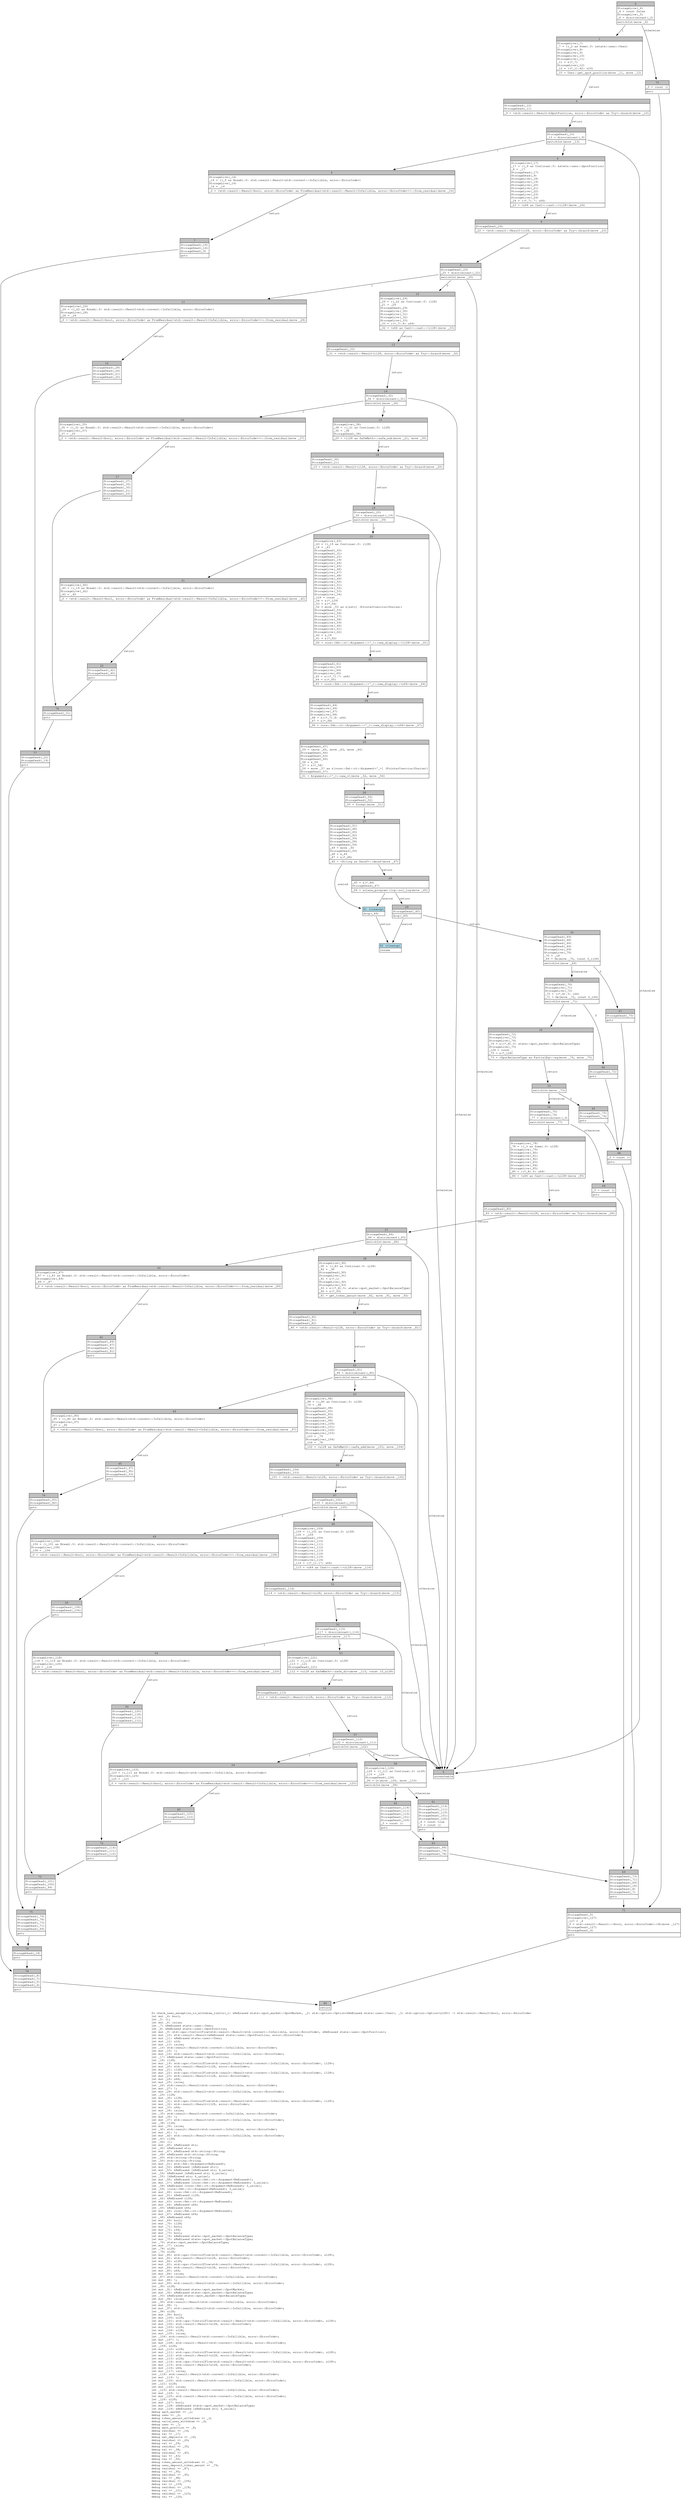 digraph Mir_0_2840 {
    graph [fontname="Courier, monospace"];
    node [fontname="Courier, monospace"];
    edge [fontname="Courier, monospace"];
    label=<fn check_user_exception_to_withdraw_limits(_1: &amp;ReErased state::spot_market::SpotMarket, _2: std::option::Option&lt;&amp;ReErased state::user::User&gt;, _3: std::option::Option&lt;u128&gt;) -&gt; std::result::Result&lt;bool, error::ErrorCode&gt;<br align="left"/>let mut _4: bool;<br align="left"/>let _5: ();<br align="left"/>let mut _6: isize;<br align="left"/>let _7: &amp;ReErased state::user::User;<br align="left"/>let _8: &amp;ReErased state::user::SpotPosition;<br align="left"/>let mut _9: std::ops::ControlFlow&lt;std::result::Result&lt;std::convert::Infallible, error::ErrorCode&gt;, &amp;ReErased state::user::SpotPosition&gt;;<br align="left"/>let mut _10: std::result::Result&lt;&amp;ReErased state::user::SpotPosition, error::ErrorCode&gt;;<br align="left"/>let mut _11: &amp;ReErased state::user::User;<br align="left"/>let mut _12: u16;<br align="left"/>let mut _13: isize;<br align="left"/>let _14: std::result::Result&lt;std::convert::Infallible, error::ErrorCode&gt;;<br align="left"/>let mut _15: !;<br align="left"/>let mut _16: std::result::Result&lt;std::convert::Infallible, error::ErrorCode&gt;;<br align="left"/>let _17: &amp;ReErased state::user::SpotPosition;<br align="left"/>let _18: i128;<br align="left"/>let mut _19: std::ops::ControlFlow&lt;std::result::Result&lt;std::convert::Infallible, error::ErrorCode&gt;, i128&gt;;<br align="left"/>let mut _20: std::result::Result&lt;i128, error::ErrorCode&gt;;<br align="left"/>let mut _21: i128;<br align="left"/>let mut _22: std::ops::ControlFlow&lt;std::result::Result&lt;std::convert::Infallible, error::ErrorCode&gt;, i128&gt;;<br align="left"/>let mut _23: std::result::Result&lt;i128, error::ErrorCode&gt;;<br align="left"/>let mut _24: u64;<br align="left"/>let mut _25: isize;<br align="left"/>let _26: std::result::Result&lt;std::convert::Infallible, error::ErrorCode&gt;;<br align="left"/>let mut _27: !;<br align="left"/>let mut _28: std::result::Result&lt;std::convert::Infallible, error::ErrorCode&gt;;<br align="left"/>let _29: i128;<br align="left"/>let mut _30: i128;<br align="left"/>let mut _31: std::ops::ControlFlow&lt;std::result::Result&lt;std::convert::Infallible, error::ErrorCode&gt;, i128&gt;;<br align="left"/>let mut _32: std::result::Result&lt;i128, error::ErrorCode&gt;;<br align="left"/>let mut _33: u64;<br align="left"/>let mut _34: isize;<br align="left"/>let _35: std::result::Result&lt;std::convert::Infallible, error::ErrorCode&gt;;<br align="left"/>let mut _36: !;<br align="left"/>let mut _37: std::result::Result&lt;std::convert::Infallible, error::ErrorCode&gt;;<br align="left"/>let _38: i128;<br align="left"/>let mut _39: isize;<br align="left"/>let _40: std::result::Result&lt;std::convert::Infallible, error::ErrorCode&gt;;<br align="left"/>let mut _41: !;<br align="left"/>let mut _42: std::result::Result&lt;std::convert::Infallible, error::ErrorCode&gt;;<br align="left"/>let _43: i128;<br align="left"/>let _44: ();<br align="left"/>let mut _45: &amp;ReErased str;<br align="left"/>let _46: &amp;ReErased str;<br align="left"/>let mut _47: &amp;ReErased std::string::String;<br align="left"/>let _48: &amp;ReErased std::string::String;<br align="left"/>let _49: std::string::String;<br align="left"/>let _50: std::string::String;<br align="left"/>let mut _51: std::fmt::Arguments&lt;ReErased&gt;;<br align="left"/>let mut _52: &amp;ReErased [&amp;ReErased str];<br align="left"/>let mut _53: &amp;ReErased [&amp;ReErased str; 4_usize];<br align="left"/>let _54: &amp;ReErased [&amp;ReErased str; 4_usize];<br align="left"/>let _55: [&amp;ReErased str; 4_usize];<br align="left"/>let mut _56: &amp;ReErased [core::fmt::rt::Argument&lt;ReErased&gt;];<br align="left"/>let mut _57: &amp;ReErased [core::fmt::rt::Argument&lt;ReErased&gt;; 3_usize];<br align="left"/>let _58: &amp;ReErased [core::fmt::rt::Argument&lt;ReErased&gt;; 3_usize];<br align="left"/>let _59: [core::fmt::rt::Argument&lt;ReErased&gt;; 3_usize];<br align="left"/>let mut _60: core::fmt::rt::Argument&lt;ReErased&gt;;<br align="left"/>let mut _61: &amp;ReErased i128;<br align="left"/>let _62: &amp;ReErased i128;<br align="left"/>let mut _63: core::fmt::rt::Argument&lt;ReErased&gt;;<br align="left"/>let mut _64: &amp;ReErased u64;<br align="left"/>let _65: &amp;ReErased u64;<br align="left"/>let mut _66: core::fmt::rt::Argument&lt;ReErased&gt;;<br align="left"/>let mut _67: &amp;ReErased u64;<br align="left"/>let _68: &amp;ReErased u64;<br align="left"/>let mut _69: bool;<br align="left"/>let mut _70: i128;<br align="left"/>let mut _71: bool;<br align="left"/>let mut _72: i64;<br align="left"/>let mut _73: bool;<br align="left"/>let mut _74: &amp;ReErased state::spot_market::SpotBalanceType;<br align="left"/>let mut _75: &amp;ReErased state::spot_market::SpotBalanceType;<br align="left"/>let _76: state::spot_market::SpotBalanceType;<br align="left"/>let mut _77: isize;<br align="left"/>let _78: u128;<br align="left"/>let _79: u128;<br align="left"/>let mut _80: std::ops::ControlFlow&lt;std::result::Result&lt;std::convert::Infallible, error::ErrorCode&gt;, u128&gt;;<br align="left"/>let mut _81: std::result::Result&lt;u128, error::ErrorCode&gt;;<br align="left"/>let mut _82: u128;<br align="left"/>let mut _83: std::ops::ControlFlow&lt;std::result::Result&lt;std::convert::Infallible, error::ErrorCode&gt;, u128&gt;;<br align="left"/>let mut _84: std::result::Result&lt;u128, error::ErrorCode&gt;;<br align="left"/>let mut _85: u64;<br align="left"/>let mut _86: isize;<br align="left"/>let _87: std::result::Result&lt;std::convert::Infallible, error::ErrorCode&gt;;<br align="left"/>let mut _88: !;<br align="left"/>let mut _89: std::result::Result&lt;std::convert::Infallible, error::ErrorCode&gt;;<br align="left"/>let _90: u128;<br align="left"/>let mut _91: &amp;ReErased state::spot_market::SpotMarket;<br align="left"/>let mut _92: &amp;ReErased state::spot_market::SpotBalanceType;<br align="left"/>let _93: &amp;ReErased state::spot_market::SpotBalanceType;<br align="left"/>let mut _94: isize;<br align="left"/>let _95: std::result::Result&lt;std::convert::Infallible, error::ErrorCode&gt;;<br align="left"/>let mut _96: !;<br align="left"/>let mut _97: std::result::Result&lt;std::convert::Infallible, error::ErrorCode&gt;;<br align="left"/>let _98: u128;<br align="left"/>let mut _99: bool;<br align="left"/>let mut _100: u128;<br align="left"/>let mut _101: std::ops::ControlFlow&lt;std::result::Result&lt;std::convert::Infallible, error::ErrorCode&gt;, u128&gt;;<br align="left"/>let mut _102: std::result::Result&lt;u128, error::ErrorCode&gt;;<br align="left"/>let mut _103: u128;<br align="left"/>let mut _104: u128;<br align="left"/>let mut _105: isize;<br align="left"/>let _106: std::result::Result&lt;std::convert::Infallible, error::ErrorCode&gt;;<br align="left"/>let mut _107: !;<br align="left"/>let mut _108: std::result::Result&lt;std::convert::Infallible, error::ErrorCode&gt;;<br align="left"/>let _109: u128;<br align="left"/>let mut _110: u128;<br align="left"/>let mut _111: std::ops::ControlFlow&lt;std::result::Result&lt;std::convert::Infallible, error::ErrorCode&gt;, u128&gt;;<br align="left"/>let mut _112: std::result::Result&lt;u128, error::ErrorCode&gt;;<br align="left"/>let mut _113: u128;<br align="left"/>let mut _114: std::ops::ControlFlow&lt;std::result::Result&lt;std::convert::Infallible, error::ErrorCode&gt;, u128&gt;;<br align="left"/>let mut _115: std::result::Result&lt;u128, error::ErrorCode&gt;;<br align="left"/>let mut _116: u64;<br align="left"/>let mut _117: isize;<br align="left"/>let _118: std::result::Result&lt;std::convert::Infallible, error::ErrorCode&gt;;<br align="left"/>let mut _119: !;<br align="left"/>let mut _120: std::result::Result&lt;std::convert::Infallible, error::ErrorCode&gt;;<br align="left"/>let _121: u128;<br align="left"/>let mut _122: isize;<br align="left"/>let _123: std::result::Result&lt;std::convert::Infallible, error::ErrorCode&gt;;<br align="left"/>let mut _124: !;<br align="left"/>let mut _125: std::result::Result&lt;std::convert::Infallible, error::ErrorCode&gt;;<br align="left"/>let _126: u128;<br align="left"/>let mut _127: bool;<br align="left"/>let mut _128: &amp;ReErased state::spot_market::SpotBalanceType;<br align="left"/>let mut _129: &amp;ReErased [&amp;ReErased str; 4_usize];<br align="left"/>debug spot_market =&gt; _1;<br align="left"/>debug user =&gt; _2;<br align="left"/>debug token_amount_withdrawn =&gt; _3;<br align="left"/>debug valid_user_withdraw =&gt; _4;<br align="left"/>debug user =&gt; _7;<br align="left"/>debug spot_position =&gt; _8;<br align="left"/>debug residual =&gt; _14;<br align="left"/>debug val =&gt; _17;<br align="left"/>debug net_deposits =&gt; _18;<br align="left"/>debug residual =&gt; _26;<br align="left"/>debug val =&gt; _29;<br align="left"/>debug residual =&gt; _35;<br align="left"/>debug val =&gt; _38;<br align="left"/>debug residual =&gt; _40;<br align="left"/>debug val =&gt; _43;<br align="left"/>debug res =&gt; _50;<br align="left"/>debug token_amount_withdrawn =&gt; _78;<br align="left"/>debug user_deposit_token_amount =&gt; _79;<br align="left"/>debug residual =&gt; _87;<br align="left"/>debug val =&gt; _90;<br align="left"/>debug residual =&gt; _95;<br align="left"/>debug val =&gt; _98;<br align="left"/>debug residual =&gt; _106;<br align="left"/>debug val =&gt; _109;<br align="left"/>debug residual =&gt; _118;<br align="left"/>debug val =&gt; _121;<br align="left"/>debug residual =&gt; _123;<br align="left"/>debug val =&gt; _126;<br align="left"/>>;
    bb0__0_2840 [shape="none", label=<<table border="0" cellborder="1" cellspacing="0"><tr><td bgcolor="gray" align="center" colspan="1">0</td></tr><tr><td align="left" balign="left">StorageLive(_4)<br/>_4 = const false<br/>StorageLive(_5)<br/>_6 = discriminant(_2)<br/></td></tr><tr><td align="left">switchInt(move _6)</td></tr></table>>];
    bb1__0_2840 [shape="none", label=<<table border="0" cellborder="1" cellspacing="0"><tr><td bgcolor="gray" align="center" colspan="1">1</td></tr><tr><td align="left" balign="left">StorageLive(_7)<br/>_7 = ((_2 as Some).0: &amp;state::user::User)<br/>StorageLive(_8)<br/>StorageLive(_9)<br/>StorageLive(_10)<br/>StorageLive(_11)<br/>_11 = &amp;(*_7)<br/>StorageLive(_12)<br/>_12 = ((*_1).42: u16)<br/></td></tr><tr><td align="left">_10 = User::get_spot_position(move _11, move _12)</td></tr></table>>];
    bb2__0_2840 [shape="none", label=<<table border="0" cellborder="1" cellspacing="0"><tr><td bgcolor="gray" align="center" colspan="1">2</td></tr><tr><td align="left" balign="left">StorageDead(_12)<br/>StorageDead(_11)<br/></td></tr><tr><td align="left">_9 = &lt;std::result::Result&lt;&amp;SpotPosition, error::ErrorCode&gt; as Try&gt;::branch(move _10)</td></tr></table>>];
    bb3__0_2840 [shape="none", label=<<table border="0" cellborder="1" cellspacing="0"><tr><td bgcolor="gray" align="center" colspan="1">3</td></tr><tr><td align="left" balign="left">StorageDead(_10)<br/>_13 = discriminant(_9)<br/></td></tr><tr><td align="left">switchInt(move _13)</td></tr></table>>];
    bb4__0_2840 [shape="none", label=<<table border="0" cellborder="1" cellspacing="0"><tr><td bgcolor="gray" align="center" colspan="1">4</td></tr><tr><td align="left" balign="left">StorageLive(_17)<br/>_17 = ((_9 as Continue).0: &amp;state::user::SpotPosition)<br/>_8 = _17<br/>StorageDead(_17)<br/>StorageDead(_9)<br/>StorageLive(_18)<br/>StorageLive(_19)<br/>StorageLive(_20)<br/>StorageLive(_21)<br/>StorageLive(_22)<br/>StorageLive(_23)<br/>StorageLive(_24)<br/>_24 = ((*_7).7: u64)<br/></td></tr><tr><td align="left">_23 = &lt;u64 as Cast&gt;::cast::&lt;i128&gt;(move _24)</td></tr></table>>];
    bb5__0_2840 [shape="none", label=<<table border="0" cellborder="1" cellspacing="0"><tr><td bgcolor="gray" align="center" colspan="1">5</td></tr><tr><td align="left">unreachable</td></tr></table>>];
    bb6__0_2840 [shape="none", label=<<table border="0" cellborder="1" cellspacing="0"><tr><td bgcolor="gray" align="center" colspan="1">6</td></tr><tr><td align="left" balign="left">StorageLive(_14)<br/>_14 = ((_9 as Break).0: std::result::Result&lt;std::convert::Infallible, error::ErrorCode&gt;)<br/>StorageLive(_16)<br/>_16 = _14<br/></td></tr><tr><td align="left">_0 = &lt;std::result::Result&lt;bool, error::ErrorCode&gt; as FromResidual&lt;std::result::Result&lt;Infallible, error::ErrorCode&gt;&gt;&gt;::from_residual(move _16)</td></tr></table>>];
    bb7__0_2840 [shape="none", label=<<table border="0" cellborder="1" cellspacing="0"><tr><td bgcolor="gray" align="center" colspan="1">7</td></tr><tr><td align="left" balign="left">StorageDead(_16)<br/>StorageDead(_14)<br/>StorageDead(_9)<br/></td></tr><tr><td align="left">goto</td></tr></table>>];
    bb8__0_2840 [shape="none", label=<<table border="0" cellborder="1" cellspacing="0"><tr><td bgcolor="gray" align="center" colspan="1">8</td></tr><tr><td align="left" balign="left">StorageDead(_24)<br/></td></tr><tr><td align="left">_22 = &lt;std::result::Result&lt;i128, error::ErrorCode&gt; as Try&gt;::branch(move _23)</td></tr></table>>];
    bb9__0_2840 [shape="none", label=<<table border="0" cellborder="1" cellspacing="0"><tr><td bgcolor="gray" align="center" colspan="1">9</td></tr><tr><td align="left" balign="left">StorageDead(_23)<br/>_25 = discriminant(_22)<br/></td></tr><tr><td align="left">switchInt(move _25)</td></tr></table>>];
    bb10__0_2840 [shape="none", label=<<table border="0" cellborder="1" cellspacing="0"><tr><td bgcolor="gray" align="center" colspan="1">10</td></tr><tr><td align="left" balign="left">StorageLive(_29)<br/>_29 = ((_22 as Continue).0: i128)<br/>_21 = _29<br/>StorageDead(_29)<br/>StorageLive(_30)<br/>StorageLive(_31)<br/>StorageLive(_32)<br/>StorageLive(_33)<br/>_33 = ((*_7).8: u64)<br/></td></tr><tr><td align="left">_32 = &lt;u64 as Cast&gt;::cast::&lt;i128&gt;(move _33)</td></tr></table>>];
    bb11__0_2840 [shape="none", label=<<table border="0" cellborder="1" cellspacing="0"><tr><td bgcolor="gray" align="center" colspan="1">11</td></tr><tr><td align="left" balign="left">StorageLive(_26)<br/>_26 = ((_22 as Break).0: std::result::Result&lt;std::convert::Infallible, error::ErrorCode&gt;)<br/>StorageLive(_28)<br/>_28 = _26<br/></td></tr><tr><td align="left">_0 = &lt;std::result::Result&lt;bool, error::ErrorCode&gt; as FromResidual&lt;std::result::Result&lt;Infallible, error::ErrorCode&gt;&gt;&gt;::from_residual(move _28)</td></tr></table>>];
    bb12__0_2840 [shape="none", label=<<table border="0" cellborder="1" cellspacing="0"><tr><td bgcolor="gray" align="center" colspan="1">12</td></tr><tr><td align="left" balign="left">StorageDead(_28)<br/>StorageDead(_26)<br/>StorageDead(_21)<br/>StorageDead(_20)<br/></td></tr><tr><td align="left">goto</td></tr></table>>];
    bb13__0_2840 [shape="none", label=<<table border="0" cellborder="1" cellspacing="0"><tr><td bgcolor="gray" align="center" colspan="1">13</td></tr><tr><td align="left" balign="left">StorageDead(_33)<br/></td></tr><tr><td align="left">_31 = &lt;std::result::Result&lt;i128, error::ErrorCode&gt; as Try&gt;::branch(move _32)</td></tr></table>>];
    bb14__0_2840 [shape="none", label=<<table border="0" cellborder="1" cellspacing="0"><tr><td bgcolor="gray" align="center" colspan="1">14</td></tr><tr><td align="left" balign="left">StorageDead(_32)<br/>_34 = discriminant(_31)<br/></td></tr><tr><td align="left">switchInt(move _34)</td></tr></table>>];
    bb15__0_2840 [shape="none", label=<<table border="0" cellborder="1" cellspacing="0"><tr><td bgcolor="gray" align="center" colspan="1">15</td></tr><tr><td align="left" balign="left">StorageLive(_38)<br/>_38 = ((_31 as Continue).0: i128)<br/>_30 = _38<br/>StorageDead(_38)<br/></td></tr><tr><td align="left">_20 = &lt;i128 as SafeMath&gt;::safe_sub(move _21, move _30)</td></tr></table>>];
    bb16__0_2840 [shape="none", label=<<table border="0" cellborder="1" cellspacing="0"><tr><td bgcolor="gray" align="center" colspan="1">16</td></tr><tr><td align="left" balign="left">StorageLive(_35)<br/>_35 = ((_31 as Break).0: std::result::Result&lt;std::convert::Infallible, error::ErrorCode&gt;)<br/>StorageLive(_37)<br/>_37 = _35<br/></td></tr><tr><td align="left">_0 = &lt;std::result::Result&lt;bool, error::ErrorCode&gt; as FromResidual&lt;std::result::Result&lt;Infallible, error::ErrorCode&gt;&gt;&gt;::from_residual(move _37)</td></tr></table>>];
    bb17__0_2840 [shape="none", label=<<table border="0" cellborder="1" cellspacing="0"><tr><td bgcolor="gray" align="center" colspan="1">17</td></tr><tr><td align="left" balign="left">StorageDead(_37)<br/>StorageDead(_35)<br/>StorageDead(_30)<br/>StorageDead(_21)<br/>StorageDead(_20)<br/></td></tr><tr><td align="left">goto</td></tr></table>>];
    bb18__0_2840 [shape="none", label=<<table border="0" cellborder="1" cellspacing="0"><tr><td bgcolor="gray" align="center" colspan="1">18</td></tr><tr><td align="left" balign="left">StorageDead(_30)<br/>StorageDead(_21)<br/></td></tr><tr><td align="left">_19 = &lt;std::result::Result&lt;i128, error::ErrorCode&gt; as Try&gt;::branch(move _20)</td></tr></table>>];
    bb19__0_2840 [shape="none", label=<<table border="0" cellborder="1" cellspacing="0"><tr><td bgcolor="gray" align="center" colspan="1">19</td></tr><tr><td align="left" balign="left">StorageDead(_20)<br/>_39 = discriminant(_19)<br/></td></tr><tr><td align="left">switchInt(move _39)</td></tr></table>>];
    bb20__0_2840 [shape="none", label=<<table border="0" cellborder="1" cellspacing="0"><tr><td bgcolor="gray" align="center" colspan="1">20</td></tr><tr><td align="left" balign="left">StorageLive(_43)<br/>_43 = ((_19 as Continue).0: i128)<br/>_18 = _43<br/>StorageDead(_43)<br/>StorageDead(_31)<br/>StorageDead(_22)<br/>StorageDead(_19)<br/>StorageLive(_44)<br/>StorageLive(_45)<br/>StorageLive(_46)<br/>StorageLive(_47)<br/>StorageLive(_48)<br/>StorageLive(_49)<br/>StorageLive(_50)<br/>StorageLive(_51)<br/>StorageLive(_52)<br/>StorageLive(_53)<br/>StorageLive(_54)<br/>_129 = const _<br/>_54 = &amp;(*_129)<br/>_53 = &amp;(*_54)<br/>_52 = move _53 as &amp;[&amp;str] (PointerCoercion(Unsize))<br/>StorageDead(_53)<br/>StorageLive(_56)<br/>StorageLive(_57)<br/>StorageLive(_58)<br/>StorageLive(_59)<br/>StorageLive(_60)<br/>StorageLive(_61)<br/>StorageLive(_62)<br/>_62 = &amp;_18<br/>_61 = &amp;(*_62)<br/></td></tr><tr><td align="left">_60 = core::fmt::rt::Argument::&lt;'_&gt;::new_display::&lt;i128&gt;(move _61)</td></tr></table>>];
    bb21__0_2840 [shape="none", label=<<table border="0" cellborder="1" cellspacing="0"><tr><td bgcolor="gray" align="center" colspan="1">21</td></tr><tr><td align="left" balign="left">StorageLive(_40)<br/>_40 = ((_19 as Break).0: std::result::Result&lt;std::convert::Infallible, error::ErrorCode&gt;)<br/>StorageLive(_42)<br/>_42 = _40<br/></td></tr><tr><td align="left">_0 = &lt;std::result::Result&lt;bool, error::ErrorCode&gt; as FromResidual&lt;std::result::Result&lt;Infallible, error::ErrorCode&gt;&gt;&gt;::from_residual(move _42)</td></tr></table>>];
    bb22__0_2840 [shape="none", label=<<table border="0" cellborder="1" cellspacing="0"><tr><td bgcolor="gray" align="center" colspan="1">22</td></tr><tr><td align="left" balign="left">StorageDead(_42)<br/>StorageDead(_40)<br/></td></tr><tr><td align="left">goto</td></tr></table>>];
    bb23__0_2840 [shape="none", label=<<table border="0" cellborder="1" cellspacing="0"><tr><td bgcolor="gray" align="center" colspan="1">23</td></tr><tr><td align="left" balign="left">StorageDead(_61)<br/>StorageLive(_63)<br/>StorageLive(_64)<br/>StorageLive(_65)<br/>_65 = &amp;((*_7).7: u64)<br/>_64 = &amp;(*_65)<br/></td></tr><tr><td align="left">_63 = core::fmt::rt::Argument::&lt;'_&gt;::new_display::&lt;u64&gt;(move _64)</td></tr></table>>];
    bb24__0_2840 [shape="none", label=<<table border="0" cellborder="1" cellspacing="0"><tr><td bgcolor="gray" align="center" colspan="1">24</td></tr><tr><td align="left" balign="left">StorageDead(_64)<br/>StorageLive(_66)<br/>StorageLive(_67)<br/>StorageLive(_68)<br/>_68 = &amp;((*_7).8: u64)<br/>_67 = &amp;(*_68)<br/></td></tr><tr><td align="left">_66 = core::fmt::rt::Argument::&lt;'_&gt;::new_display::&lt;u64&gt;(move _67)</td></tr></table>>];
    bb25__0_2840 [shape="none", label=<<table border="0" cellborder="1" cellspacing="0"><tr><td bgcolor="gray" align="center" colspan="1">25</td></tr><tr><td align="left" balign="left">StorageDead(_67)<br/>_59 = [move _60, move _63, move _66]<br/>StorageDead(_66)<br/>StorageDead(_63)<br/>StorageDead(_60)<br/>_58 = &amp;_59<br/>_57 = &amp;(*_58)<br/>_56 = move _57 as &amp;[core::fmt::rt::Argument&lt;'_&gt;] (PointerCoercion(Unsize))<br/>StorageDead(_57)<br/></td></tr><tr><td align="left">_51 = Arguments::&lt;'_&gt;::new_v1(move _52, move _56)</td></tr></table>>];
    bb26__0_2840 [shape="none", label=<<table border="0" cellborder="1" cellspacing="0"><tr><td bgcolor="gray" align="center" colspan="1">26</td></tr><tr><td align="left" balign="left">StorageDead(_56)<br/>StorageDead(_52)<br/></td></tr><tr><td align="left">_50 = format(move _51)</td></tr></table>>];
    bb27__0_2840 [shape="none", label=<<table border="0" cellborder="1" cellspacing="0"><tr><td bgcolor="gray" align="center" colspan="1">27</td></tr><tr><td align="left" balign="left">StorageDead(_51)<br/>StorageDead(_68)<br/>StorageDead(_65)<br/>StorageDead(_62)<br/>StorageDead(_59)<br/>StorageDead(_58)<br/>StorageDead(_54)<br/>_49 = move _50<br/>StorageDead(_50)<br/>_48 = &amp;_49<br/>_47 = &amp;(*_48)<br/></td></tr><tr><td align="left">_46 = &lt;String as Deref&gt;::deref(move _47)</td></tr></table>>];
    bb28__0_2840 [shape="none", label=<<table border="0" cellborder="1" cellspacing="0"><tr><td bgcolor="gray" align="center" colspan="1">28</td></tr><tr><td align="left" balign="left">_45 = &amp;(*_46)<br/>StorageDead(_47)<br/></td></tr><tr><td align="left">_44 = solana_program::log::sol_log(move _45)</td></tr></table>>];
    bb29__0_2840 [shape="none", label=<<table border="0" cellborder="1" cellspacing="0"><tr><td bgcolor="gray" align="center" colspan="1">29</td></tr><tr><td align="left" balign="left">StorageDead(_45)<br/></td></tr><tr><td align="left">drop(_49)</td></tr></table>>];
    bb30__0_2840 [shape="none", label=<<table border="0" cellborder="1" cellspacing="0"><tr><td bgcolor="gray" align="center" colspan="1">30</td></tr><tr><td align="left" balign="left">StorageDead(_49)<br/>StorageDead(_48)<br/>StorageDead(_46)<br/>StorageDead(_44)<br/>StorageLive(_69)<br/>StorageLive(_70)<br/>_70 = _18<br/>_69 = Ge(move _70, const 0_i128)<br/></td></tr><tr><td align="left">switchInt(move _69)</td></tr></table>>];
    bb31__0_2840 [shape="none", label=<<table border="0" cellborder="1" cellspacing="0"><tr><td bgcolor="gray" align="center" colspan="1">31</td></tr><tr><td align="left" balign="left">StorageDead(_70)<br/>StorageLive(_71)<br/>StorageLive(_72)<br/>_72 = ((*_8).3: i64)<br/>_71 = Ge(move _72, const 0_i64)<br/></td></tr><tr><td align="left">switchInt(move _71)</td></tr></table>>];
    bb32__0_2840 [shape="none", label=<<table border="0" cellborder="1" cellspacing="0"><tr><td bgcolor="gray" align="center" colspan="1">32</td></tr><tr><td align="left" balign="left">StorageDead(_72)<br/>StorageLive(_73)<br/>StorageLive(_74)<br/>_74 = &amp;((*_8).5: state::spot_market::SpotBalanceType)<br/>StorageLive(_75)<br/>_128 = const _<br/>_75 = &amp;(*_128)<br/></td></tr><tr><td align="left">_73 = &lt;SpotBalanceType as PartialEq&gt;::eq(move _74, move _75)</td></tr></table>>];
    bb33__0_2840 [shape="none", label=<<table border="0" cellborder="1" cellspacing="0"><tr><td bgcolor="gray" align="center" colspan="1">33</td></tr><tr><td align="left">switchInt(move _73)</td></tr></table>>];
    bb34__0_2840 [shape="none", label=<<table border="0" cellborder="1" cellspacing="0"><tr><td bgcolor="gray" align="center" colspan="1">34</td></tr><tr><td align="left" balign="left">StorageDead(_75)<br/>StorageDead(_74)<br/>_77 = discriminant(_3)<br/></td></tr><tr><td align="left">switchInt(move _77)</td></tr></table>>];
    bb35__0_2840 [shape="none", label=<<table border="0" cellborder="1" cellspacing="0"><tr><td bgcolor="gray" align="center" colspan="1">35</td></tr><tr><td align="left" balign="left">StorageLive(_78)<br/>_78 = ((_3 as Some).0: u128)<br/>StorageLive(_79)<br/>StorageLive(_80)<br/>StorageLive(_81)<br/>StorageLive(_82)<br/>StorageLive(_83)<br/>StorageLive(_84)<br/>StorageLive(_85)<br/>_85 = ((*_8).0: u64)<br/></td></tr><tr><td align="left">_84 = &lt;u64 as Cast&gt;::cast::&lt;u128&gt;(move _85)</td></tr></table>>];
    bb36__0_2840 [shape="none", label=<<table border="0" cellborder="1" cellspacing="0"><tr><td bgcolor="gray" align="center" colspan="1">36</td></tr><tr><td align="left" balign="left">StorageDead(_85)<br/></td></tr><tr><td align="left">_83 = &lt;std::result::Result&lt;u128, error::ErrorCode&gt; as Try&gt;::branch(move _84)</td></tr></table>>];
    bb37__0_2840 [shape="none", label=<<table border="0" cellborder="1" cellspacing="0"><tr><td bgcolor="gray" align="center" colspan="1">37</td></tr><tr><td align="left" balign="left">StorageDead(_84)<br/>_86 = discriminant(_83)<br/></td></tr><tr><td align="left">switchInt(move _86)</td></tr></table>>];
    bb38__0_2840 [shape="none", label=<<table border="0" cellborder="1" cellspacing="0"><tr><td bgcolor="gray" align="center" colspan="1">38</td></tr><tr><td align="left" balign="left">StorageLive(_90)<br/>_90 = ((_83 as Continue).0: u128)<br/>_82 = _90<br/>StorageDead(_90)<br/>StorageLive(_91)<br/>_91 = &amp;(*_1)<br/>StorageLive(_92)<br/>StorageLive(_93)<br/>_93 = &amp;((*_8).5: state::spot_market::SpotBalanceType)<br/>_92 = &amp;(*_93)<br/></td></tr><tr><td align="left">_81 = get_token_amount(move _82, move _91, move _92)</td></tr></table>>];
    bb39__0_2840 [shape="none", label=<<table border="0" cellborder="1" cellspacing="0"><tr><td bgcolor="gray" align="center" colspan="1">39</td></tr><tr><td align="left" balign="left">StorageLive(_87)<br/>_87 = ((_83 as Break).0: std::result::Result&lt;std::convert::Infallible, error::ErrorCode&gt;)<br/>StorageLive(_89)<br/>_89 = _87<br/></td></tr><tr><td align="left">_0 = &lt;std::result::Result&lt;bool, error::ErrorCode&gt; as FromResidual&lt;std::result::Result&lt;Infallible, error::ErrorCode&gt;&gt;&gt;::from_residual(move _89)</td></tr></table>>];
    bb40__0_2840 [shape="none", label=<<table border="0" cellborder="1" cellspacing="0"><tr><td bgcolor="gray" align="center" colspan="1">40</td></tr><tr><td align="left" balign="left">StorageDead(_89)<br/>StorageDead(_87)<br/>StorageDead(_82)<br/>StorageDead(_81)<br/></td></tr><tr><td align="left">goto</td></tr></table>>];
    bb41__0_2840 [shape="none", label=<<table border="0" cellborder="1" cellspacing="0"><tr><td bgcolor="gray" align="center" colspan="1">41</td></tr><tr><td align="left" balign="left">StorageDead(_92)<br/>StorageDead(_91)<br/>StorageDead(_82)<br/></td></tr><tr><td align="left">_80 = &lt;std::result::Result&lt;u128, error::ErrorCode&gt; as Try&gt;::branch(move _81)</td></tr></table>>];
    bb42__0_2840 [shape="none", label=<<table border="0" cellborder="1" cellspacing="0"><tr><td bgcolor="gray" align="center" colspan="1">42</td></tr><tr><td align="left" balign="left">StorageDead(_81)<br/>_94 = discriminant(_80)<br/></td></tr><tr><td align="left">switchInt(move _94)</td></tr></table>>];
    bb43__0_2840 [shape="none", label=<<table border="0" cellborder="1" cellspacing="0"><tr><td bgcolor="gray" align="center" colspan="1">43</td></tr><tr><td align="left" balign="left">StorageLive(_98)<br/>_98 = ((_80 as Continue).0: u128)<br/>_79 = _98<br/>StorageDead(_98)<br/>StorageDead(_93)<br/>StorageDead(_83)<br/>StorageDead(_80)<br/>StorageLive(_99)<br/>StorageLive(_100)<br/>StorageLive(_101)<br/>StorageLive(_102)<br/>StorageLive(_103)<br/>_103 = _79<br/>StorageLive(_104)<br/>_104 = _78<br/></td></tr><tr><td align="left">_102 = &lt;u128 as SafeMath&gt;::safe_add(move _103, move _104)</td></tr></table>>];
    bb44__0_2840 [shape="none", label=<<table border="0" cellborder="1" cellspacing="0"><tr><td bgcolor="gray" align="center" colspan="1">44</td></tr><tr><td align="left" balign="left">StorageLive(_95)<br/>_95 = ((_80 as Break).0: std::result::Result&lt;std::convert::Infallible, error::ErrorCode&gt;)<br/>StorageLive(_97)<br/>_97 = _95<br/></td></tr><tr><td align="left">_0 = &lt;std::result::Result&lt;bool, error::ErrorCode&gt; as FromResidual&lt;std::result::Result&lt;Infallible, error::ErrorCode&gt;&gt;&gt;::from_residual(move _97)</td></tr></table>>];
    bb45__0_2840 [shape="none", label=<<table border="0" cellborder="1" cellspacing="0"><tr><td bgcolor="gray" align="center" colspan="1">45</td></tr><tr><td align="left" balign="left">StorageDead(_97)<br/>StorageDead(_95)<br/>StorageDead(_93)<br/></td></tr><tr><td align="left">goto</td></tr></table>>];
    bb46__0_2840 [shape="none", label=<<table border="0" cellborder="1" cellspacing="0"><tr><td bgcolor="gray" align="center" colspan="1">46</td></tr><tr><td align="left" balign="left">StorageDead(_104)<br/>StorageDead(_103)<br/></td></tr><tr><td align="left">_101 = &lt;std::result::Result&lt;u128, error::ErrorCode&gt; as Try&gt;::branch(move _102)</td></tr></table>>];
    bb47__0_2840 [shape="none", label=<<table border="0" cellborder="1" cellspacing="0"><tr><td bgcolor="gray" align="center" colspan="1">47</td></tr><tr><td align="left" balign="left">StorageDead(_102)<br/>_105 = discriminant(_101)<br/></td></tr><tr><td align="left">switchInt(move _105)</td></tr></table>>];
    bb48__0_2840 [shape="none", label=<<table border="0" cellborder="1" cellspacing="0"><tr><td bgcolor="gray" align="center" colspan="1">48</td></tr><tr><td align="left" balign="left">StorageLive(_109)<br/>_109 = ((_101 as Continue).0: u128)<br/>_100 = _109<br/>StorageDead(_109)<br/>StorageLive(_110)<br/>StorageLive(_111)<br/>StorageLive(_112)<br/>StorageLive(_113)<br/>StorageLive(_114)<br/>StorageLive(_115)<br/>StorageLive(_116)<br/>_116 = ((*_1).17: u64)<br/></td></tr><tr><td align="left">_115 = &lt;u64 as Cast&gt;::cast::&lt;u128&gt;(move _116)</td></tr></table>>];
    bb49__0_2840 [shape="none", label=<<table border="0" cellborder="1" cellspacing="0"><tr><td bgcolor="gray" align="center" colspan="1">49</td></tr><tr><td align="left" balign="left">StorageLive(_106)<br/>_106 = ((_101 as Break).0: std::result::Result&lt;std::convert::Infallible, error::ErrorCode&gt;)<br/>StorageLive(_108)<br/>_108 = _106<br/></td></tr><tr><td align="left">_0 = &lt;std::result::Result&lt;bool, error::ErrorCode&gt; as FromResidual&lt;std::result::Result&lt;Infallible, error::ErrorCode&gt;&gt;&gt;::from_residual(move _108)</td></tr></table>>];
    bb50__0_2840 [shape="none", label=<<table border="0" cellborder="1" cellspacing="0"><tr><td bgcolor="gray" align="center" colspan="1">50</td></tr><tr><td align="left" balign="left">StorageDead(_108)<br/>StorageDead(_106)<br/></td></tr><tr><td align="left">goto</td></tr></table>>];
    bb51__0_2840 [shape="none", label=<<table border="0" cellborder="1" cellspacing="0"><tr><td bgcolor="gray" align="center" colspan="1">51</td></tr><tr><td align="left" balign="left">StorageDead(_116)<br/></td></tr><tr><td align="left">_114 = &lt;std::result::Result&lt;u128, error::ErrorCode&gt; as Try&gt;::branch(move _115)</td></tr></table>>];
    bb52__0_2840 [shape="none", label=<<table border="0" cellborder="1" cellspacing="0"><tr><td bgcolor="gray" align="center" colspan="1">52</td></tr><tr><td align="left" balign="left">StorageDead(_115)<br/>_117 = discriminant(_114)<br/></td></tr><tr><td align="left">switchInt(move _117)</td></tr></table>>];
    bb53__0_2840 [shape="none", label=<<table border="0" cellborder="1" cellspacing="0"><tr><td bgcolor="gray" align="center" colspan="1">53</td></tr><tr><td align="left" balign="left">StorageLive(_121)<br/>_121 = ((_114 as Continue).0: u128)<br/>_113 = _121<br/>StorageDead(_121)<br/></td></tr><tr><td align="left">_112 = &lt;u128 as SafeMath&gt;::safe_div(move _113, const 10_u128)</td></tr></table>>];
    bb54__0_2840 [shape="none", label=<<table border="0" cellborder="1" cellspacing="0"><tr><td bgcolor="gray" align="center" colspan="1">54</td></tr><tr><td align="left" balign="left">StorageLive(_118)<br/>_118 = ((_114 as Break).0: std::result::Result&lt;std::convert::Infallible, error::ErrorCode&gt;)<br/>StorageLive(_120)<br/>_120 = _118<br/></td></tr><tr><td align="left">_0 = &lt;std::result::Result&lt;bool, error::ErrorCode&gt; as FromResidual&lt;std::result::Result&lt;Infallible, error::ErrorCode&gt;&gt;&gt;::from_residual(move _120)</td></tr></table>>];
    bb55__0_2840 [shape="none", label=<<table border="0" cellborder="1" cellspacing="0"><tr><td bgcolor="gray" align="center" colspan="1">55</td></tr><tr><td align="left" balign="left">StorageDead(_120)<br/>StorageDead(_118)<br/>StorageDead(_113)<br/>StorageDead(_112)<br/></td></tr><tr><td align="left">goto</td></tr></table>>];
    bb56__0_2840 [shape="none", label=<<table border="0" cellborder="1" cellspacing="0"><tr><td bgcolor="gray" align="center" colspan="1">56</td></tr><tr><td align="left" balign="left">StorageDead(_113)<br/></td></tr><tr><td align="left">_111 = &lt;std::result::Result&lt;u128, error::ErrorCode&gt; as Try&gt;::branch(move _112)</td></tr></table>>];
    bb57__0_2840 [shape="none", label=<<table border="0" cellborder="1" cellspacing="0"><tr><td bgcolor="gray" align="center" colspan="1">57</td></tr><tr><td align="left" balign="left">StorageDead(_112)<br/>_122 = discriminant(_111)<br/></td></tr><tr><td align="left">switchInt(move _122)</td></tr></table>>];
    bb58__0_2840 [shape="none", label=<<table border="0" cellborder="1" cellspacing="0"><tr><td bgcolor="gray" align="center" colspan="1">58</td></tr><tr><td align="left" balign="left">StorageLive(_126)<br/>_126 = ((_111 as Continue).0: u128)<br/>_110 = _126<br/>StorageDead(_126)<br/>_99 = Lt(move _100, move _110)<br/></td></tr><tr><td align="left">switchInt(move _99)</td></tr></table>>];
    bb59__0_2840 [shape="none", label=<<table border="0" cellborder="1" cellspacing="0"><tr><td bgcolor="gray" align="center" colspan="1">59</td></tr><tr><td align="left" balign="left">StorageLive(_123)<br/>_123 = ((_111 as Break).0: std::result::Result&lt;std::convert::Infallible, error::ErrorCode&gt;)<br/>StorageLive(_125)<br/>_125 = _123<br/></td></tr><tr><td align="left">_0 = &lt;std::result::Result&lt;bool, error::ErrorCode&gt; as FromResidual&lt;std::result::Result&lt;Infallible, error::ErrorCode&gt;&gt;&gt;::from_residual(move _125)</td></tr></table>>];
    bb60__0_2840 [shape="none", label=<<table border="0" cellborder="1" cellspacing="0"><tr><td bgcolor="gray" align="center" colspan="1">60</td></tr><tr><td align="left" balign="left">StorageDead(_125)<br/>StorageDead(_123)<br/></td></tr><tr><td align="left">goto</td></tr></table>>];
    bb61__0_2840 [shape="none", label=<<table border="0" cellborder="1" cellspacing="0"><tr><td bgcolor="gray" align="center" colspan="1">61</td></tr><tr><td align="left" balign="left">StorageDead(_114)<br/>StorageDead(_111)<br/>StorageDead(_110)<br/>StorageDead(_101)<br/>StorageDead(_100)<br/>_4 = const true<br/>_5 = const ()<br/></td></tr><tr><td align="left">goto</td></tr></table>>];
    bb62__0_2840 [shape="none", label=<<table border="0" cellborder="1" cellspacing="0"><tr><td bgcolor="gray" align="center" colspan="1">62</td></tr><tr><td align="left" balign="left">StorageDead(_114)<br/>StorageDead(_111)<br/>StorageDead(_110)<br/>StorageDead(_101)<br/>StorageDead(_100)<br/>_5 = const ()<br/></td></tr><tr><td align="left">goto</td></tr></table>>];
    bb63__0_2840 [shape="none", label=<<table border="0" cellborder="1" cellspacing="0"><tr><td bgcolor="gray" align="center" colspan="1">63</td></tr><tr><td align="left" balign="left">StorageDead(_99)<br/>StorageDead(_79)<br/>StorageDead(_78)<br/></td></tr><tr><td align="left">goto</td></tr></table>>];
    bb64__0_2840 [shape="none", label=<<table border="0" cellborder="1" cellspacing="0"><tr><td bgcolor="gray" align="center" colspan="1">64</td></tr><tr><td align="left" balign="left">_5 = const ()<br/></td></tr><tr><td align="left">goto</td></tr></table>>];
    bb65__0_2840 [shape="none", label=<<table border="0" cellborder="1" cellspacing="0"><tr><td bgcolor="gray" align="center" colspan="1">65</td></tr><tr><td align="left" balign="left">StorageDead(_75)<br/>StorageDead(_74)<br/></td></tr><tr><td align="left">goto</td></tr></table>>];
    bb66__0_2840 [shape="none", label=<<table border="0" cellborder="1" cellspacing="0"><tr><td bgcolor="gray" align="center" colspan="1">66</td></tr><tr><td align="left" balign="left">StorageDead(_72)<br/></td></tr><tr><td align="left">goto</td></tr></table>>];
    bb67__0_2840 [shape="none", label=<<table border="0" cellborder="1" cellspacing="0"><tr><td bgcolor="gray" align="center" colspan="1">67</td></tr><tr><td align="left" balign="left">StorageDead(_70)<br/></td></tr><tr><td align="left">goto</td></tr></table>>];
    bb68__0_2840 [shape="none", label=<<table border="0" cellborder="1" cellspacing="0"><tr><td bgcolor="gray" align="center" colspan="1">68</td></tr><tr><td align="left" balign="left">_5 = const ()<br/></td></tr><tr><td align="left">goto</td></tr></table>>];
    bb69__0_2840 [shape="none", label=<<table border="0" cellborder="1" cellspacing="0"><tr><td bgcolor="gray" align="center" colspan="1">69</td></tr><tr><td align="left" balign="left">StorageDead(_73)<br/>StorageDead(_71)<br/>StorageDead(_69)<br/>StorageDead(_18)<br/>StorageDead(_8)<br/>StorageDead(_7)<br/></td></tr><tr><td align="left">goto</td></tr></table>>];
    bb70__0_2840 [shape="none", label=<<table border="0" cellborder="1" cellspacing="0"><tr><td bgcolor="gray" align="center" colspan="1">70</td></tr><tr><td align="left" balign="left">_5 = const ()<br/></td></tr><tr><td align="left">goto</td></tr></table>>];
    bb71__0_2840 [shape="none", label=<<table border="0" cellborder="1" cellspacing="0"><tr><td bgcolor="gray" align="center" colspan="1">71</td></tr><tr><td align="left" balign="left">StorageDead(_5)<br/>StorageLive(_127)<br/>_127 = _4<br/>_0 = std::result::Result::&lt;bool, error::ErrorCode&gt;::Ok(move _127)<br/>StorageDead(_127)<br/>StorageDead(_4)<br/></td></tr><tr><td align="left">goto</td></tr></table>>];
    bb72__0_2840 [shape="none", label=<<table border="0" cellborder="1" cellspacing="0"><tr><td bgcolor="gray" align="center" colspan="1">72</td></tr><tr><td align="left" balign="left">StorageDead(_114)<br/>StorageDead(_111)<br/>StorageDead(_110)<br/></td></tr><tr><td align="left">goto</td></tr></table>>];
    bb73__0_2840 [shape="none", label=<<table border="0" cellborder="1" cellspacing="0"><tr><td bgcolor="gray" align="center" colspan="1">73</td></tr><tr><td align="left" balign="left">StorageDead(_101)<br/>StorageDead(_100)<br/>StorageDead(_99)<br/></td></tr><tr><td align="left">goto</td></tr></table>>];
    bb74__0_2840 [shape="none", label=<<table border="0" cellborder="1" cellspacing="0"><tr><td bgcolor="gray" align="center" colspan="1">74</td></tr><tr><td align="left" balign="left">StorageDead(_83)<br/>StorageDead(_80)<br/></td></tr><tr><td align="left">goto</td></tr></table>>];
    bb75__0_2840 [shape="none", label=<<table border="0" cellborder="1" cellspacing="0"><tr><td bgcolor="gray" align="center" colspan="1">75</td></tr><tr><td align="left" balign="left">StorageDead(_79)<br/>StorageDead(_78)<br/>StorageDead(_73)<br/>StorageDead(_71)<br/>StorageDead(_69)<br/></td></tr><tr><td align="left">goto</td></tr></table>>];
    bb76__0_2840 [shape="none", label=<<table border="0" cellborder="1" cellspacing="0"><tr><td bgcolor="gray" align="center" colspan="1">76</td></tr><tr><td align="left" balign="left">StorageDead(_31)<br/></td></tr><tr><td align="left">goto</td></tr></table>>];
    bb77__0_2840 [shape="none", label=<<table border="0" cellborder="1" cellspacing="0"><tr><td bgcolor="gray" align="center" colspan="1">77</td></tr><tr><td align="left" balign="left">StorageDead(_22)<br/>StorageDead(_19)<br/></td></tr><tr><td align="left">goto</td></tr></table>>];
    bb78__0_2840 [shape="none", label=<<table border="0" cellborder="1" cellspacing="0"><tr><td bgcolor="gray" align="center" colspan="1">78</td></tr><tr><td align="left" balign="left">StorageDead(_18)<br/></td></tr><tr><td align="left">goto</td></tr></table>>];
    bb79__0_2840 [shape="none", label=<<table border="0" cellborder="1" cellspacing="0"><tr><td bgcolor="gray" align="center" colspan="1">79</td></tr><tr><td align="left" balign="left">StorageDead(_8)<br/>StorageDead(_7)<br/>StorageDead(_5)<br/>StorageDead(_4)<br/></td></tr><tr><td align="left">goto</td></tr></table>>];
    bb80__0_2840 [shape="none", label=<<table border="0" cellborder="1" cellspacing="0"><tr><td bgcolor="gray" align="center" colspan="1">80</td></tr><tr><td align="left">return</td></tr></table>>];
    bb81__0_2840 [shape="none", label=<<table border="0" cellborder="1" cellspacing="0"><tr><td bgcolor="lightblue" align="center" colspan="1">81 (cleanup)</td></tr><tr><td align="left">drop(_49)</td></tr></table>>];
    bb82__0_2840 [shape="none", label=<<table border="0" cellborder="1" cellspacing="0"><tr><td bgcolor="lightblue" align="center" colspan="1">82 (cleanup)</td></tr><tr><td align="left">resume</td></tr></table>>];
    bb0__0_2840 -> bb1__0_2840 [label="1"];
    bb0__0_2840 -> bb70__0_2840 [label="otherwise"];
    bb1__0_2840 -> bb2__0_2840 [label="return"];
    bb2__0_2840 -> bb3__0_2840 [label="return"];
    bb3__0_2840 -> bb4__0_2840 [label="0"];
    bb3__0_2840 -> bb6__0_2840 [label="1"];
    bb3__0_2840 -> bb5__0_2840 [label="otherwise"];
    bb4__0_2840 -> bb8__0_2840 [label="return"];
    bb6__0_2840 -> bb7__0_2840 [label="return"];
    bb7__0_2840 -> bb79__0_2840 [label=""];
    bb8__0_2840 -> bb9__0_2840 [label="return"];
    bb9__0_2840 -> bb10__0_2840 [label="0"];
    bb9__0_2840 -> bb11__0_2840 [label="1"];
    bb9__0_2840 -> bb5__0_2840 [label="otherwise"];
    bb10__0_2840 -> bb13__0_2840 [label="return"];
    bb11__0_2840 -> bb12__0_2840 [label="return"];
    bb12__0_2840 -> bb77__0_2840 [label=""];
    bb13__0_2840 -> bb14__0_2840 [label="return"];
    bb14__0_2840 -> bb15__0_2840 [label="0"];
    bb14__0_2840 -> bb16__0_2840 [label="1"];
    bb14__0_2840 -> bb5__0_2840 [label="otherwise"];
    bb15__0_2840 -> bb18__0_2840 [label="return"];
    bb16__0_2840 -> bb17__0_2840 [label="return"];
    bb17__0_2840 -> bb76__0_2840 [label=""];
    bb18__0_2840 -> bb19__0_2840 [label="return"];
    bb19__0_2840 -> bb20__0_2840 [label="0"];
    bb19__0_2840 -> bb21__0_2840 [label="1"];
    bb19__0_2840 -> bb5__0_2840 [label="otherwise"];
    bb20__0_2840 -> bb23__0_2840 [label="return"];
    bb21__0_2840 -> bb22__0_2840 [label="return"];
    bb22__0_2840 -> bb76__0_2840 [label=""];
    bb23__0_2840 -> bb24__0_2840 [label="return"];
    bb24__0_2840 -> bb25__0_2840 [label="return"];
    bb25__0_2840 -> bb26__0_2840 [label="return"];
    bb26__0_2840 -> bb27__0_2840 [label="return"];
    bb27__0_2840 -> bb28__0_2840 [label="return"];
    bb27__0_2840 -> bb81__0_2840 [label="unwind"];
    bb28__0_2840 -> bb29__0_2840 [label="return"];
    bb28__0_2840 -> bb81__0_2840 [label="unwind"];
    bb29__0_2840 -> bb30__0_2840 [label="return"];
    bb29__0_2840 -> bb82__0_2840 [label="unwind"];
    bb30__0_2840 -> bb67__0_2840 [label="0"];
    bb30__0_2840 -> bb31__0_2840 [label="otherwise"];
    bb31__0_2840 -> bb66__0_2840 [label="0"];
    bb31__0_2840 -> bb32__0_2840 [label="otherwise"];
    bb32__0_2840 -> bb33__0_2840 [label="return"];
    bb33__0_2840 -> bb65__0_2840 [label="0"];
    bb33__0_2840 -> bb34__0_2840 [label="otherwise"];
    bb34__0_2840 -> bb35__0_2840 [label="1"];
    bb34__0_2840 -> bb64__0_2840 [label="otherwise"];
    bb35__0_2840 -> bb36__0_2840 [label="return"];
    bb36__0_2840 -> bb37__0_2840 [label="return"];
    bb37__0_2840 -> bb38__0_2840 [label="0"];
    bb37__0_2840 -> bb39__0_2840 [label="1"];
    bb37__0_2840 -> bb5__0_2840 [label="otherwise"];
    bb38__0_2840 -> bb41__0_2840 [label="return"];
    bb39__0_2840 -> bb40__0_2840 [label="return"];
    bb40__0_2840 -> bb74__0_2840 [label=""];
    bb41__0_2840 -> bb42__0_2840 [label="return"];
    bb42__0_2840 -> bb43__0_2840 [label="0"];
    bb42__0_2840 -> bb44__0_2840 [label="1"];
    bb42__0_2840 -> bb5__0_2840 [label="otherwise"];
    bb43__0_2840 -> bb46__0_2840 [label="return"];
    bb44__0_2840 -> bb45__0_2840 [label="return"];
    bb45__0_2840 -> bb74__0_2840 [label=""];
    bb46__0_2840 -> bb47__0_2840 [label="return"];
    bb47__0_2840 -> bb48__0_2840 [label="0"];
    bb47__0_2840 -> bb49__0_2840 [label="1"];
    bb47__0_2840 -> bb5__0_2840 [label="otherwise"];
    bb48__0_2840 -> bb51__0_2840 [label="return"];
    bb49__0_2840 -> bb50__0_2840 [label="return"];
    bb50__0_2840 -> bb73__0_2840 [label=""];
    bb51__0_2840 -> bb52__0_2840 [label="return"];
    bb52__0_2840 -> bb53__0_2840 [label="0"];
    bb52__0_2840 -> bb54__0_2840 [label="1"];
    bb52__0_2840 -> bb5__0_2840 [label="otherwise"];
    bb53__0_2840 -> bb56__0_2840 [label="return"];
    bb54__0_2840 -> bb55__0_2840 [label="return"];
    bb55__0_2840 -> bb72__0_2840 [label=""];
    bb56__0_2840 -> bb57__0_2840 [label="return"];
    bb57__0_2840 -> bb58__0_2840 [label="0"];
    bb57__0_2840 -> bb59__0_2840 [label="1"];
    bb57__0_2840 -> bb5__0_2840 [label="otherwise"];
    bb58__0_2840 -> bb62__0_2840 [label="0"];
    bb58__0_2840 -> bb61__0_2840 [label="otherwise"];
    bb59__0_2840 -> bb60__0_2840 [label="return"];
    bb60__0_2840 -> bb72__0_2840 [label=""];
    bb61__0_2840 -> bb63__0_2840 [label=""];
    bb62__0_2840 -> bb63__0_2840 [label=""];
    bb63__0_2840 -> bb69__0_2840 [label=""];
    bb64__0_2840 -> bb69__0_2840 [label=""];
    bb65__0_2840 -> bb68__0_2840 [label=""];
    bb66__0_2840 -> bb68__0_2840 [label=""];
    bb67__0_2840 -> bb68__0_2840 [label=""];
    bb68__0_2840 -> bb69__0_2840 [label=""];
    bb69__0_2840 -> bb71__0_2840 [label=""];
    bb70__0_2840 -> bb71__0_2840 [label=""];
    bb71__0_2840 -> bb80__0_2840 [label=""];
    bb72__0_2840 -> bb73__0_2840 [label=""];
    bb73__0_2840 -> bb75__0_2840 [label=""];
    bb74__0_2840 -> bb75__0_2840 [label=""];
    bb75__0_2840 -> bb78__0_2840 [label=""];
    bb76__0_2840 -> bb77__0_2840 [label=""];
    bb77__0_2840 -> bb78__0_2840 [label=""];
    bb78__0_2840 -> bb79__0_2840 [label=""];
    bb79__0_2840 -> bb80__0_2840 [label=""];
    bb81__0_2840 -> bb82__0_2840 [label="return"];
}
